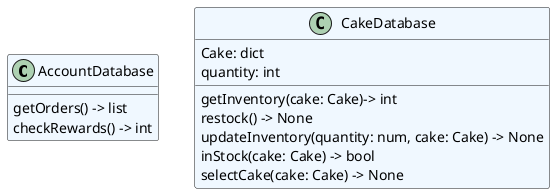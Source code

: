 @startuml classes
set namespaceSeparator none
class "AccountDatabase" as store.database.session.AccountDatabase #aliceblue {
  getOrders() -> list
  checkRewards() -> int
}

class "CakeDatabase" as store.database.session.CakeDatabase #aliceblue {
  Cake: dict
  quantity: int
  getInventory(cake: Cake)-> int
  restock() -> None
  updateInventory(quantity: num, cake: Cake) -> None
  inStock(cake: Cake) -> bool
  selectCake(cake: Cake) -> None
}

@enduml